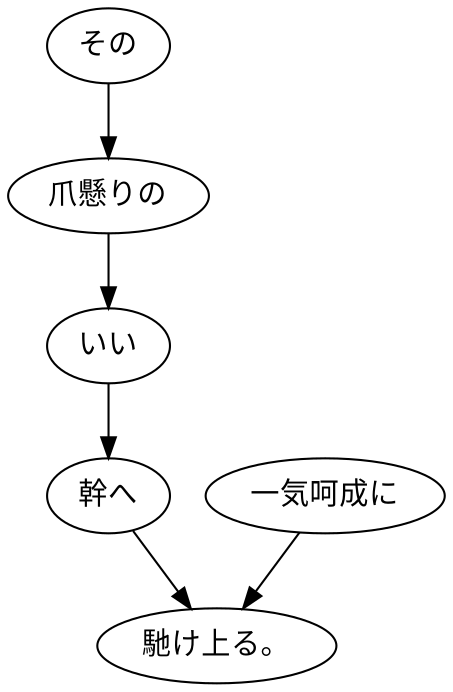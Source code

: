 digraph graph4082 {
	node0 [label="その"];
	node1 [label="爪懸りの"];
	node2 [label="いい"];
	node3 [label="幹へ"];
	node4 [label="一気呵成に"];
	node5 [label="馳け上る。"];
	node0 -> node1;
	node1 -> node2;
	node2 -> node3;
	node3 -> node5;
	node4 -> node5;
}
